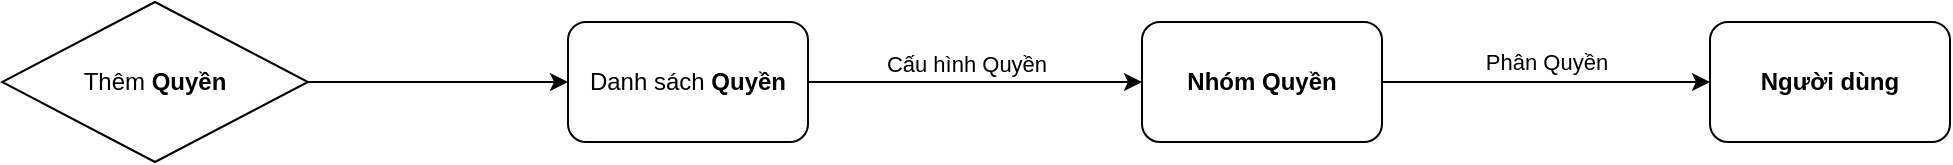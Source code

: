 <mxfile version="21.0.6" type="github">
  <diagram name="Trang-1" id="VSBVw1oFeF8lamYCPIgN">
    <mxGraphModel dx="1547" dy="640" grid="0" gridSize="10" guides="1" tooltips="1" connect="1" arrows="1" fold="1" page="0" pageScale="1" pageWidth="827" pageHeight="1169" math="0" shadow="0">
      <root>
        <mxCell id="0" />
        <mxCell id="1" parent="0" />
        <mxCell id="FojEHKLDrsVdkvdOjXkh-5" style="edgeStyle=orthogonalEdgeStyle;rounded=0;orthogonalLoop=1;jettySize=auto;html=1;" edge="1" parent="1" source="FojEHKLDrsVdkvdOjXkh-1" target="FojEHKLDrsVdkvdOjXkh-4">
          <mxGeometry relative="1" as="geometry" />
        </mxCell>
        <mxCell id="FojEHKLDrsVdkvdOjXkh-6" value="Cấu hình Quyền" style="edgeLabel;html=1;align=center;verticalAlign=middle;resizable=0;points=[];" vertex="1" connectable="0" parent="FojEHKLDrsVdkvdOjXkh-5">
          <mxGeometry x="-0.146" relative="1" as="geometry">
            <mxPoint x="7" y="-9" as="offset" />
          </mxGeometry>
        </mxCell>
        <mxCell id="FojEHKLDrsVdkvdOjXkh-1" value="Danh sách &lt;b&gt;Quyền&lt;/b&gt;" style="rounded=1;whiteSpace=wrap;html=1;fillColor=default;" vertex="1" parent="1">
          <mxGeometry x="118" y="236" width="120" height="60" as="geometry" />
        </mxCell>
        <mxCell id="FojEHKLDrsVdkvdOjXkh-3" style="edgeStyle=orthogonalEdgeStyle;rounded=0;orthogonalLoop=1;jettySize=auto;html=1;" edge="1" parent="1" source="FojEHKLDrsVdkvdOjXkh-2" target="FojEHKLDrsVdkvdOjXkh-1">
          <mxGeometry relative="1" as="geometry" />
        </mxCell>
        <mxCell id="FojEHKLDrsVdkvdOjXkh-2" value="Thêm&amp;nbsp;&lt;b style=&quot;border-color: var(--border-color);&quot;&gt;Quyền&lt;/b&gt;" style="rhombus;whiteSpace=wrap;html=1;" vertex="1" parent="1">
          <mxGeometry x="-165" y="226" width="153" height="80" as="geometry" />
        </mxCell>
        <mxCell id="FojEHKLDrsVdkvdOjXkh-8" style="edgeStyle=orthogonalEdgeStyle;rounded=0;orthogonalLoop=1;jettySize=auto;html=1;entryX=0;entryY=0.5;entryDx=0;entryDy=0;" edge="1" parent="1" source="FojEHKLDrsVdkvdOjXkh-4" target="FojEHKLDrsVdkvdOjXkh-7">
          <mxGeometry relative="1" as="geometry" />
        </mxCell>
        <mxCell id="FojEHKLDrsVdkvdOjXkh-4" value="&lt;b&gt;Nhóm&amp;nbsp;Quyền&lt;/b&gt;" style="rounded=1;whiteSpace=wrap;html=1;fillColor=default;" vertex="1" parent="1">
          <mxGeometry x="405" y="236" width="120" height="60" as="geometry" />
        </mxCell>
        <mxCell id="FojEHKLDrsVdkvdOjXkh-7" value="&lt;b&gt;Người dùng&lt;/b&gt;" style="rounded=1;whiteSpace=wrap;html=1;fillColor=default;" vertex="1" parent="1">
          <mxGeometry x="689" y="236" width="120" height="60" as="geometry" />
        </mxCell>
        <mxCell id="FojEHKLDrsVdkvdOjXkh-9" value="Phân Quyền" style="edgeLabel;html=1;align=center;verticalAlign=middle;resizable=0;points=[];" vertex="1" connectable="0" parent="1">
          <mxGeometry x="607.003" y="256" as="geometry" />
        </mxCell>
      </root>
    </mxGraphModel>
  </diagram>
</mxfile>
